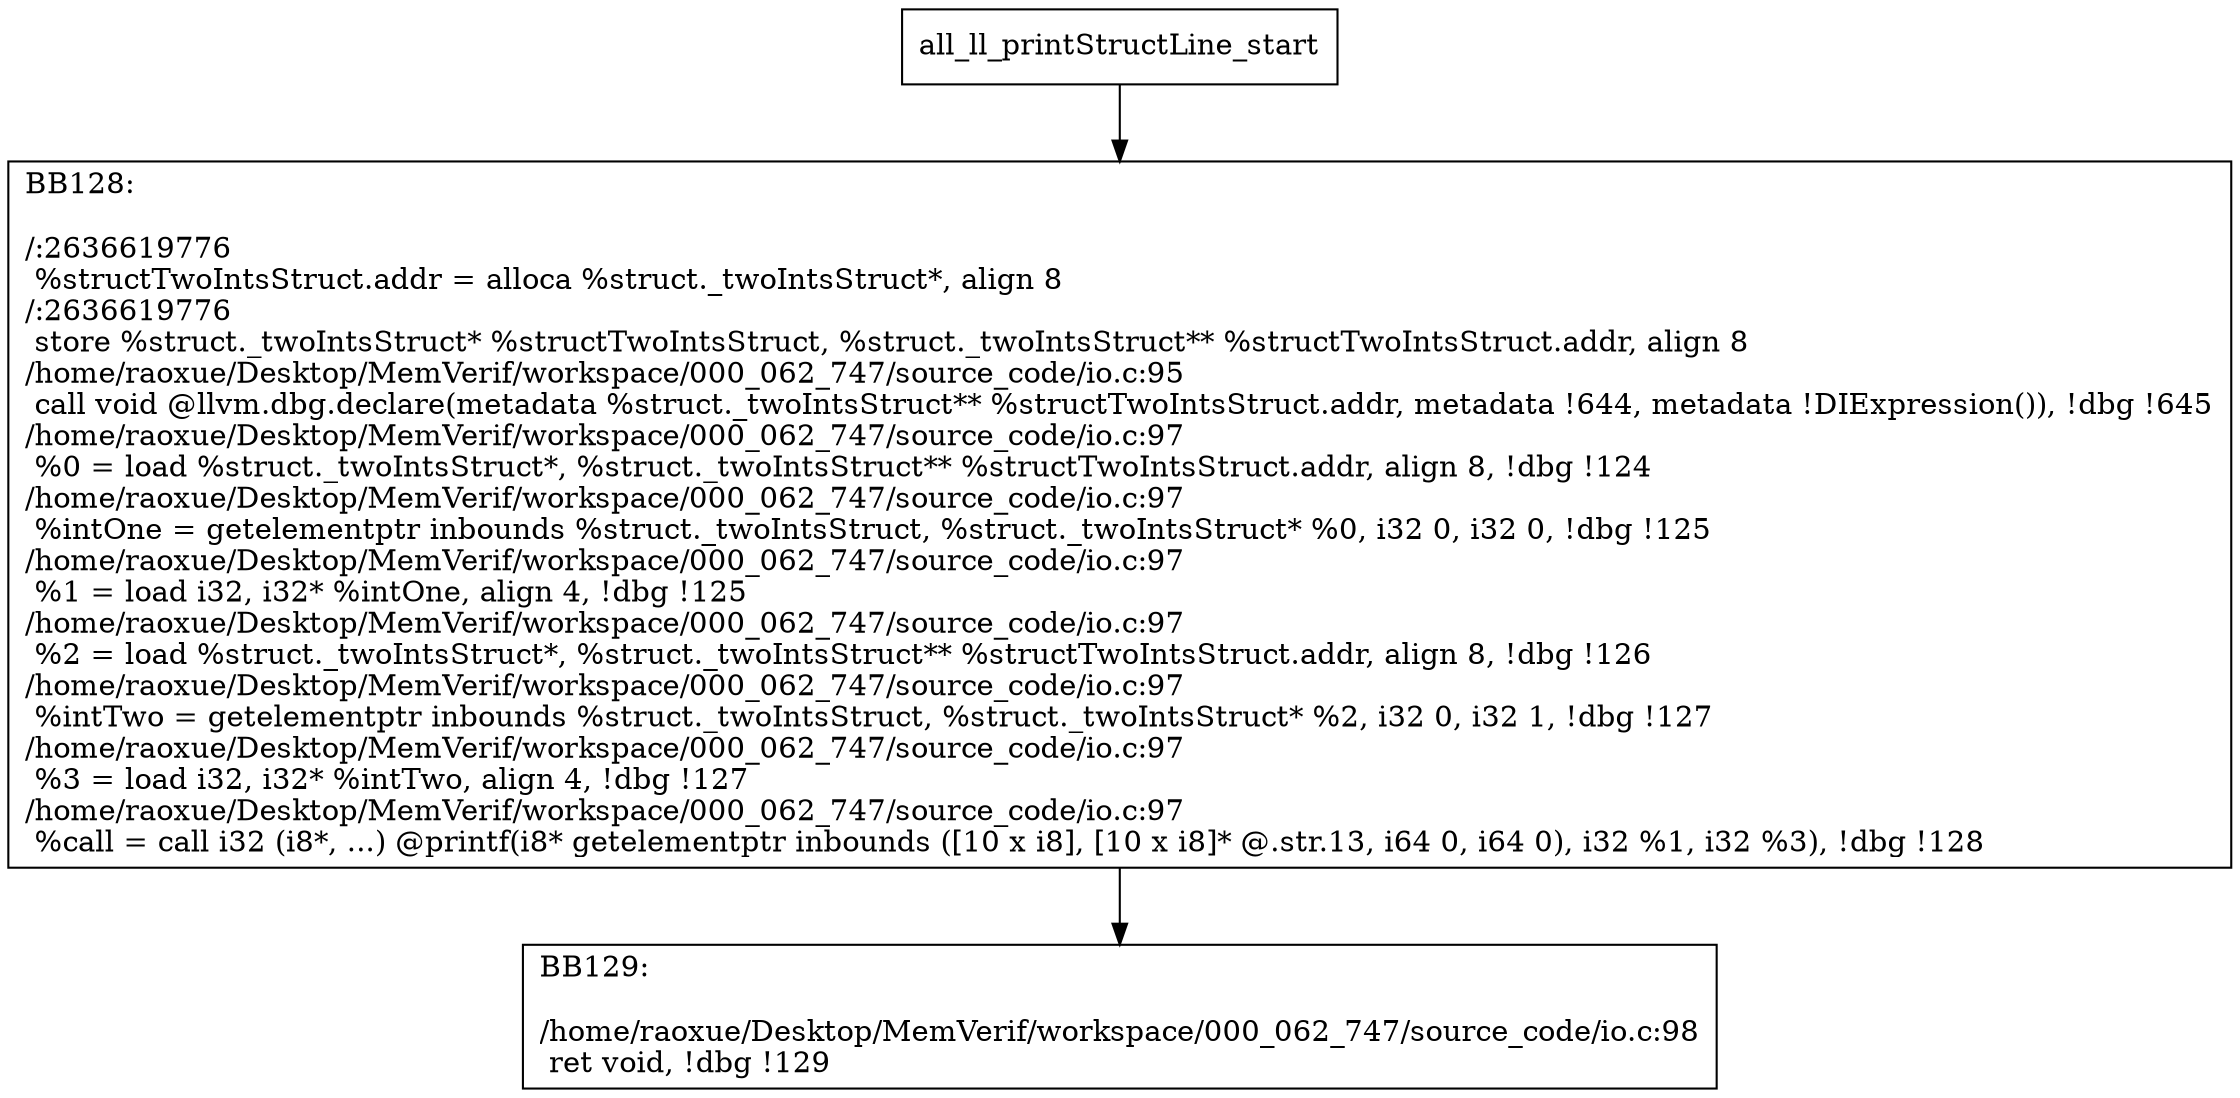 digraph "CFG for'all_ll_printStructLine' function" {
	BBall_ll_printStructLine_start[shape=record,label="{all_ll_printStructLine_start}"];
	BBall_ll_printStructLine_start-> all_ll_printStructLineBB128;
	all_ll_printStructLineBB128 [shape=record, label="{BB128:\l\l/:2636619776\l
  %structTwoIntsStruct.addr = alloca %struct._twoIntsStruct*, align 8\l
/:2636619776\l
  store %struct._twoIntsStruct* %structTwoIntsStruct, %struct._twoIntsStruct** %structTwoIntsStruct.addr, align 8\l
/home/raoxue/Desktop/MemVerif/workspace/000_062_747/source_code/io.c:95\l
  call void @llvm.dbg.declare(metadata %struct._twoIntsStruct** %structTwoIntsStruct.addr, metadata !644, metadata !DIExpression()), !dbg !645\l
/home/raoxue/Desktop/MemVerif/workspace/000_062_747/source_code/io.c:97\l
  %0 = load %struct._twoIntsStruct*, %struct._twoIntsStruct** %structTwoIntsStruct.addr, align 8, !dbg !124\l
/home/raoxue/Desktop/MemVerif/workspace/000_062_747/source_code/io.c:97\l
  %intOne = getelementptr inbounds %struct._twoIntsStruct, %struct._twoIntsStruct* %0, i32 0, i32 0, !dbg !125\l
/home/raoxue/Desktop/MemVerif/workspace/000_062_747/source_code/io.c:97\l
  %1 = load i32, i32* %intOne, align 4, !dbg !125\l
/home/raoxue/Desktop/MemVerif/workspace/000_062_747/source_code/io.c:97\l
  %2 = load %struct._twoIntsStruct*, %struct._twoIntsStruct** %structTwoIntsStruct.addr, align 8, !dbg !126\l
/home/raoxue/Desktop/MemVerif/workspace/000_062_747/source_code/io.c:97\l
  %intTwo = getelementptr inbounds %struct._twoIntsStruct, %struct._twoIntsStruct* %2, i32 0, i32 1, !dbg !127\l
/home/raoxue/Desktop/MemVerif/workspace/000_062_747/source_code/io.c:97\l
  %3 = load i32, i32* %intTwo, align 4, !dbg !127\l
/home/raoxue/Desktop/MemVerif/workspace/000_062_747/source_code/io.c:97\l
  %call = call i32 (i8*, ...) @printf(i8* getelementptr inbounds ([10 x i8], [10 x i8]* @.str.13, i64 0, i64 0), i32 %1, i32 %3), !dbg !128\l
}"];
	all_ll_printStructLineBB128-> all_ll_printStructLineBB129;
	all_ll_printStructLineBB129 [shape=record, label="{BB129:\l\l/home/raoxue/Desktop/MemVerif/workspace/000_062_747/source_code/io.c:98\l
  ret void, !dbg !129\l
}"];
}
